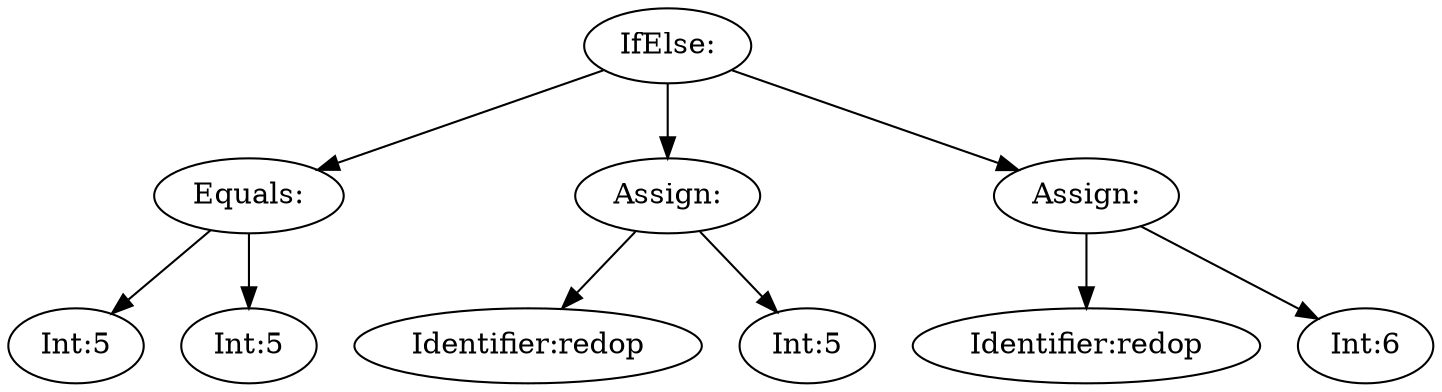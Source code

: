 digraph {
n0 [label="IfElse:"];
n1 [label="Equals:"];
n2 [label="Int:5"];
n1 -> n2
n3 [label="Int:5"];
n1 -> n3
n0 -> n1
n4 [label="Assign:"];
n5 [label="Identifier:redop"];
n4 -> n5
n6 [label="Int:5"];
n4 -> n6
n0 -> n4
n7 [label="Assign:"];
n8 [label="Identifier:redop"];
n7 -> n8
n9 [label="Int:6"];
n7 -> n9
n0 -> n7
}
